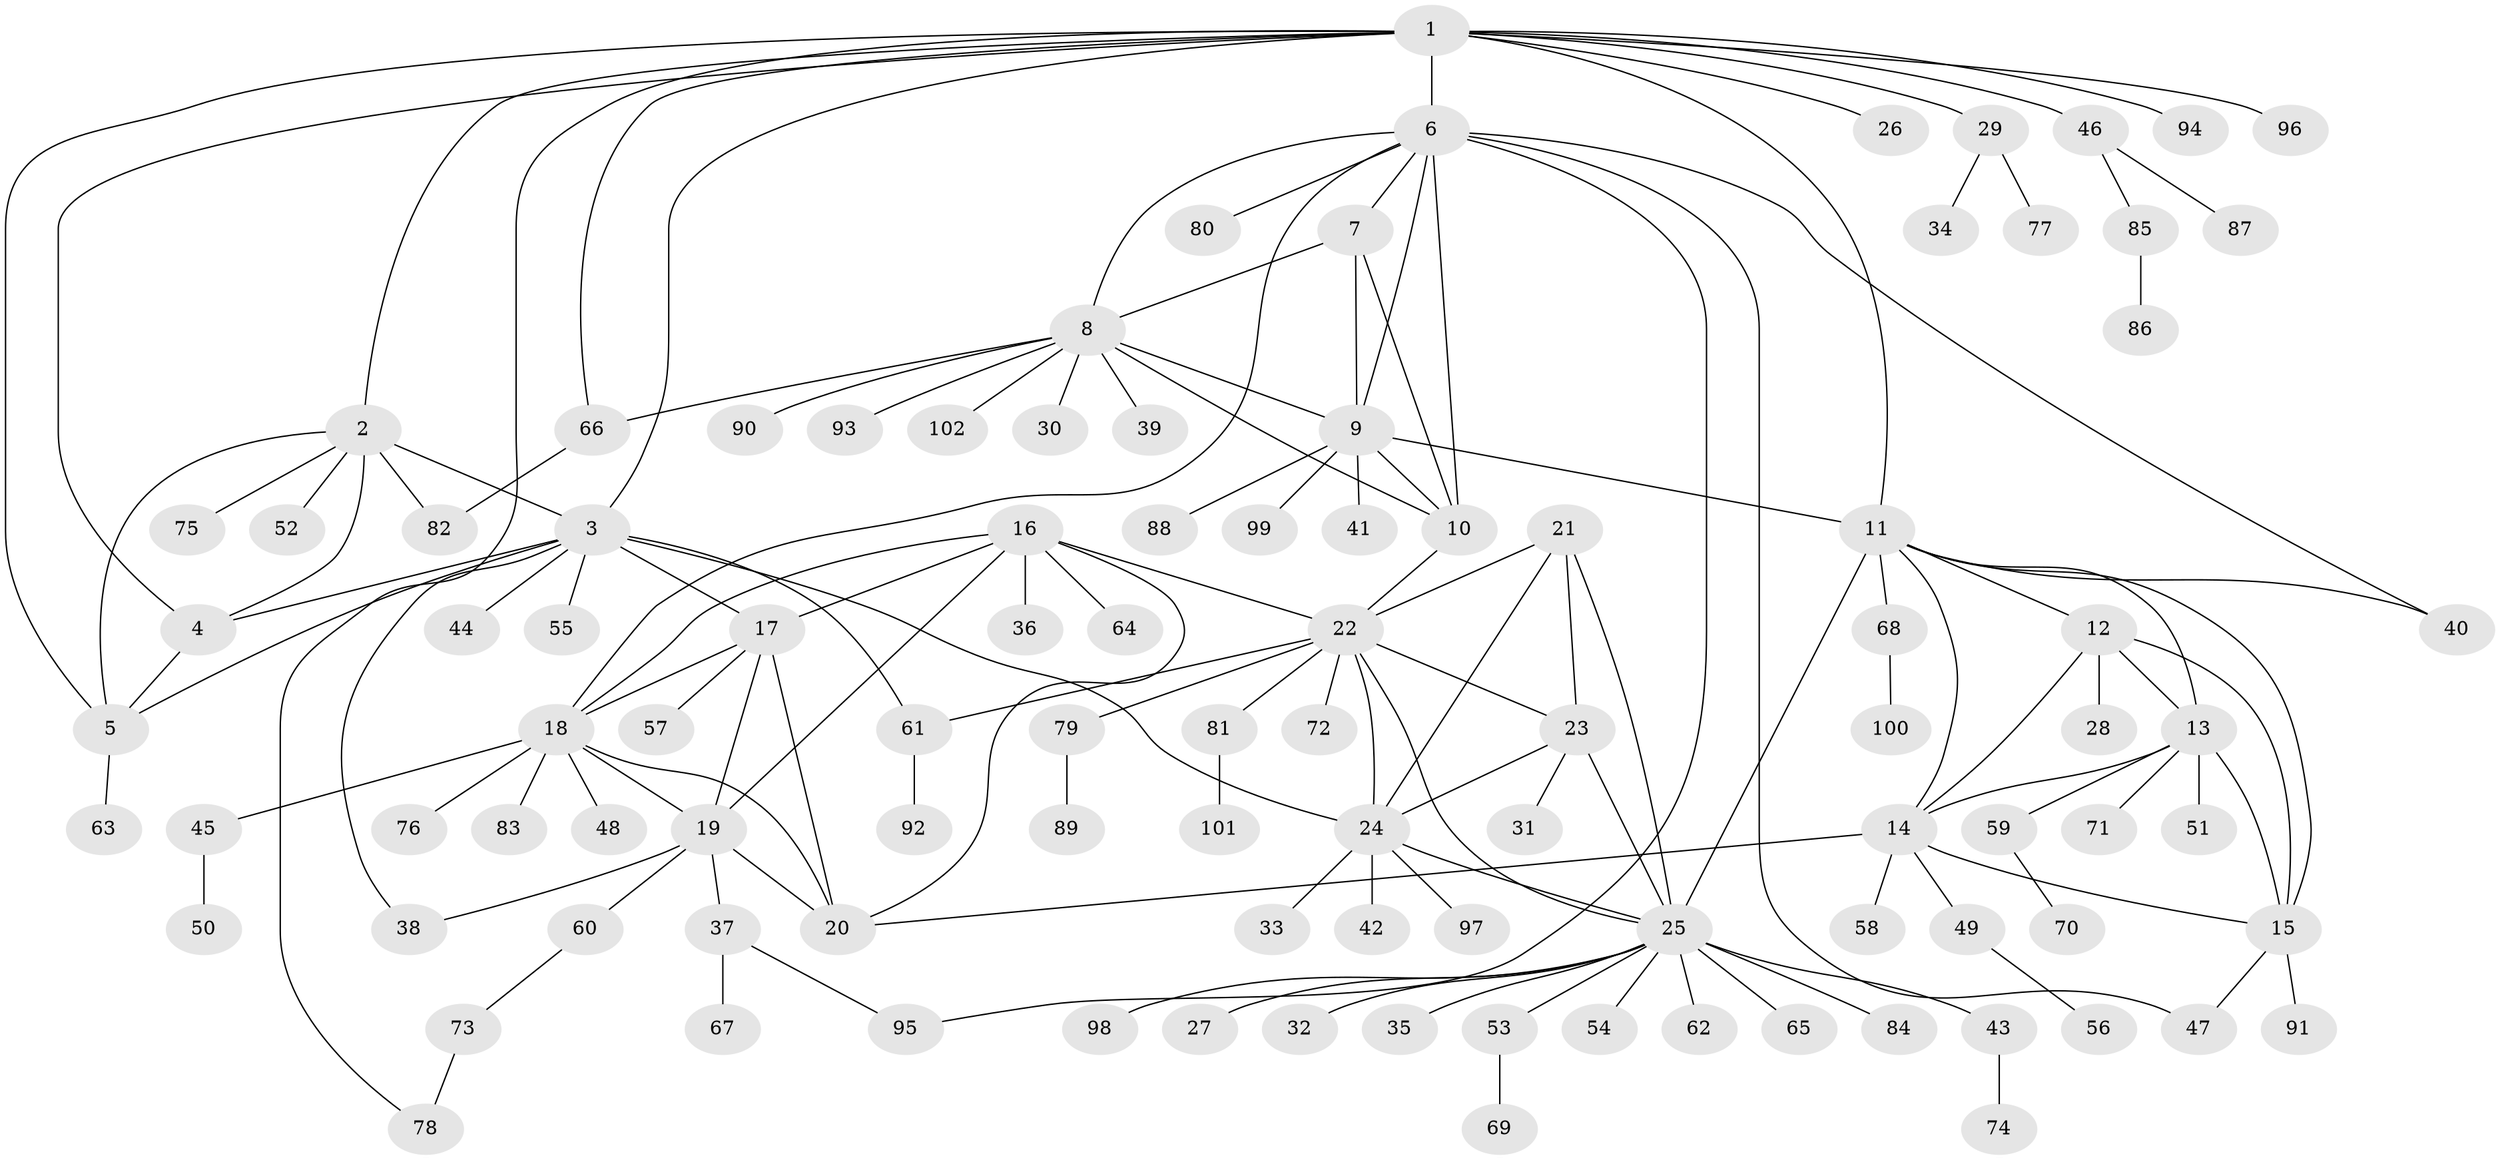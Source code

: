 // Generated by graph-tools (version 1.1) at 2025/55/03/09/25 04:55:52]
// undirected, 102 vertices, 145 edges
graph export_dot {
graph [start="1"]
  node [color=gray90,style=filled];
  1;
  2;
  3;
  4;
  5;
  6;
  7;
  8;
  9;
  10;
  11;
  12;
  13;
  14;
  15;
  16;
  17;
  18;
  19;
  20;
  21;
  22;
  23;
  24;
  25;
  26;
  27;
  28;
  29;
  30;
  31;
  32;
  33;
  34;
  35;
  36;
  37;
  38;
  39;
  40;
  41;
  42;
  43;
  44;
  45;
  46;
  47;
  48;
  49;
  50;
  51;
  52;
  53;
  54;
  55;
  56;
  57;
  58;
  59;
  60;
  61;
  62;
  63;
  64;
  65;
  66;
  67;
  68;
  69;
  70;
  71;
  72;
  73;
  74;
  75;
  76;
  77;
  78;
  79;
  80;
  81;
  82;
  83;
  84;
  85;
  86;
  87;
  88;
  89;
  90;
  91;
  92;
  93;
  94;
  95;
  96;
  97;
  98;
  99;
  100;
  101;
  102;
  1 -- 2;
  1 -- 3;
  1 -- 4;
  1 -- 5;
  1 -- 6;
  1 -- 11;
  1 -- 26;
  1 -- 29;
  1 -- 46;
  1 -- 66;
  1 -- 78;
  1 -- 94;
  1 -- 96;
  2 -- 3;
  2 -- 4;
  2 -- 5;
  2 -- 52;
  2 -- 75;
  2 -- 82;
  3 -- 4;
  3 -- 5;
  3 -- 17;
  3 -- 24;
  3 -- 38;
  3 -- 44;
  3 -- 55;
  3 -- 61;
  4 -- 5;
  5 -- 63;
  6 -- 7;
  6 -- 8;
  6 -- 9;
  6 -- 10;
  6 -- 18;
  6 -- 40;
  6 -- 47;
  6 -- 80;
  6 -- 95;
  7 -- 8;
  7 -- 9;
  7 -- 10;
  8 -- 9;
  8 -- 10;
  8 -- 30;
  8 -- 39;
  8 -- 66;
  8 -- 90;
  8 -- 93;
  8 -- 102;
  9 -- 10;
  9 -- 11;
  9 -- 41;
  9 -- 88;
  9 -- 99;
  10 -- 22;
  11 -- 12;
  11 -- 13;
  11 -- 14;
  11 -- 15;
  11 -- 25;
  11 -- 40;
  11 -- 68;
  12 -- 13;
  12 -- 14;
  12 -- 15;
  12 -- 28;
  13 -- 14;
  13 -- 15;
  13 -- 51;
  13 -- 59;
  13 -- 71;
  14 -- 15;
  14 -- 20;
  14 -- 49;
  14 -- 58;
  15 -- 47;
  15 -- 91;
  16 -- 17;
  16 -- 18;
  16 -- 19;
  16 -- 20;
  16 -- 22;
  16 -- 36;
  16 -- 64;
  17 -- 18;
  17 -- 19;
  17 -- 20;
  17 -- 57;
  18 -- 19;
  18 -- 20;
  18 -- 45;
  18 -- 48;
  18 -- 76;
  18 -- 83;
  19 -- 20;
  19 -- 37;
  19 -- 38;
  19 -- 60;
  21 -- 22;
  21 -- 23;
  21 -- 24;
  21 -- 25;
  22 -- 23;
  22 -- 24;
  22 -- 25;
  22 -- 61;
  22 -- 72;
  22 -- 79;
  22 -- 81;
  23 -- 24;
  23 -- 25;
  23 -- 31;
  24 -- 25;
  24 -- 33;
  24 -- 42;
  24 -- 97;
  25 -- 27;
  25 -- 32;
  25 -- 35;
  25 -- 43;
  25 -- 53;
  25 -- 54;
  25 -- 62;
  25 -- 65;
  25 -- 84;
  25 -- 98;
  29 -- 34;
  29 -- 77;
  37 -- 67;
  37 -- 95;
  43 -- 74;
  45 -- 50;
  46 -- 85;
  46 -- 87;
  49 -- 56;
  53 -- 69;
  59 -- 70;
  60 -- 73;
  61 -- 92;
  66 -- 82;
  68 -- 100;
  73 -- 78;
  79 -- 89;
  81 -- 101;
  85 -- 86;
}
